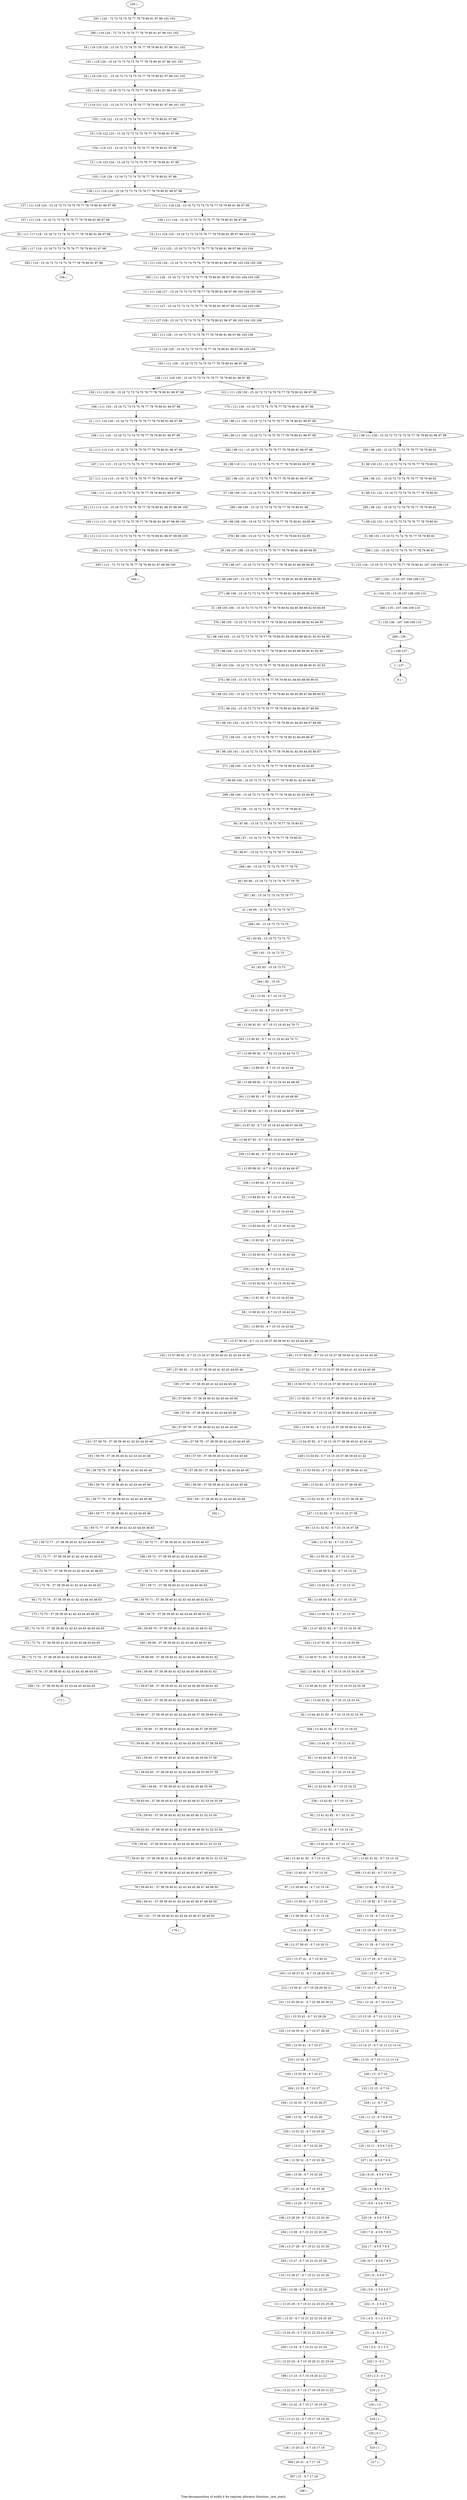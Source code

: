 digraph G {
graph [label="Tree-decomposition of width 4 for register allocator (function _test_start)"]
0[label="0 | : "];
1[label="1 | 137 : "];
2[label="2 | 136 137 : "];
3[label="3 | 135 136 : 107 108 109 110 "];
4[label="4 | 134 135 : 15 16 107 108 109 110 "];
5[label="5 | 133 134 : 15 16 72 73 74 75 76 77 78 79 80 81 107 108 109 110 "];
6[label="6 | 98 133 : 15 16 72 73 74 75 76 77 78 79 80 81 "];
7[label="7 | 98 132 133 : 15 16 72 73 74 75 76 77 78 79 80 81 "];
8[label="8 | 98 131 132 : 15 16 72 73 74 75 76 77 78 79 80 81 "];
9[label="9 | 98 130 131 : 15 16 72 73 74 75 76 77 78 79 80 81 "];
10[label="10 | 111 128 129 : 15 16 72 73 74 75 76 77 78 79 80 81 96 97 98 105 106 "];
11[label="11 | 111 127 128 : 15 16 72 73 74 75 76 77 78 79 80 81 96 97 98 103 104 105 106 "];
12[label="12 | 111 126 127 : 15 16 72 73 74 75 76 77 78 79 80 81 96 97 98 103 104 105 106 "];
13[label="13 | 111 125 126 : 15 16 72 73 74 75 76 77 78 79 80 81 96 97 98 103 104 105 106 "];
14[label="14 | 111 124 125 : 15 16 72 73 74 75 76 77 78 79 80 81 96 97 98 103 104 "];
15[label="15 | 118 123 124 : 15 16 72 73 74 75 76 77 78 79 80 81 97 98 "];
16[label="16 | 118 122 123 : 15 16 72 73 74 75 76 77 78 79 80 81 97 98 "];
17[label="17 | 118 121 122 : 15 16 72 73 74 75 76 77 78 79 80 81 97 98 101 102 "];
18[label="18 | 118 120 121 : 15 16 72 73 74 75 76 77 78 79 80 81 97 98 101 102 "];
19[label="19 | 118 119 120 : 15 16 72 73 74 75 76 77 78 79 80 81 97 98 101 102 "];
20[label="20 | 111 117 118 : 15 16 72 73 74 75 76 77 78 79 80 81 96 97 98 "];
21[label="21 | 111 116 130 : 15 16 72 73 74 75 76 77 78 79 80 81 96 97 98 "];
22[label="22 | 111 115 116 : 15 16 72 73 74 75 76 77 78 79 80 81 96 97 98 "];
23[label="23 | 111 114 115 : 15 16 72 73 74 75 76 77 78 79 80 81 96 97 98 "];
24[label="24 | 111 113 114 : 15 16 72 73 74 75 76 77 78 79 80 81 96 97 98 99 100 "];
25[label="25 | 111 112 113 : 15 16 72 73 74 75 76 77 78 79 80 81 96 97 98 99 100 "];
26[label="26 | 98 110 111 : 15 16 72 73 74 75 76 77 78 79 80 81 96 97 98 "];
27[label="27 | 98 109 110 : 15 16 72 73 74 75 76 77 78 79 80 81 96 97 98 "];
28[label="28 | 98 108 109 : 15 16 72 73 74 75 76 77 78 79 80 81 94 95 96 "];
29[label="29 | 98 107 108 : 15 16 72 73 74 75 76 77 78 79 80 81 88 89 94 95 "];
30[label="30 | 98 106 107 : 15 16 72 73 74 75 76 77 78 79 80 81 84 85 88 89 94 95 "];
31[label="31 | 98 105 106 : 15 16 72 73 74 75 76 77 78 79 80 81 84 85 88 89 92 93 94 95 "];
32[label="32 | 98 104 105 : 15 16 72 73 74 75 76 77 78 79 80 81 84 85 88 89 90 91 92 93 94 95 "];
33[label="33 | 98 103 104 : 15 16 72 73 74 75 76 77 78 79 80 81 84 85 88 89 90 91 92 93 "];
34[label="34 | 98 102 103 : 15 16 72 73 74 75 76 77 78 79 80 81 84 85 86 87 88 89 90 91 "];
35[label="35 | 98 101 102 : 15 16 72 73 74 75 76 77 78 79 80 81 84 85 86 87 88 89 "];
36[label="36 | 98 100 101 : 15 16 72 73 74 75 76 77 78 79 80 81 82 83 84 85 86 87 "];
37[label="37 | 98 99 100 : 15 16 72 73 74 75 76 77 78 79 80 81 82 83 84 85 "];
38[label="38 | 97 98 : 15 16 72 73 74 75 76 77 78 79 80 81 "];
39[label="39 | 96 97 : 15 16 72 73 74 75 76 77 78 79 80 81 "];
40[label="40 | 95 96 : 15 16 72 73 74 75 76 77 78 79 "];
41[label="41 | 94 95 : 15 16 72 73 74 75 76 77 "];
42[label="42 | 93 94 : 15 16 72 73 74 75 "];
43[label="43 | 92 93 : 15 16 72 73 "];
44[label="44 | 13 92 : 6 7 10 15 16 "];
45[label="45 | 13 91 92 : 6 7 10 15 16 70 71 "];
46[label="46 | 13 90 91 92 : 6 7 10 15 16 43 44 70 71 "];
47[label="47 | 13 89 90 92 : 6 7 10 15 16 43 44 70 71 "];
48[label="48 | 13 88 89 92 : 6 7 10 15 16 43 44 68 69 "];
49[label="49 | 13 87 88 92 : 6 7 10 15 16 43 44 66 67 68 69 "];
50[label="50 | 13 86 87 92 : 6 7 10 15 16 43 44 66 67 68 69 "];
51[label="51 | 13 85 86 92 : 6 7 10 15 16 43 44 66 67 "];
52[label="52 | 13 84 85 92 : 6 7 10 15 16 43 44 "];
53[label="53 | 13 83 84 92 : 6 7 10 15 16 43 44 "];
54[label="54 | 13 82 83 92 : 6 7 10 15 16 43 44 "];
55[label="55 | 13 81 82 92 : 6 7 10 15 16 43 44 "];
56[label="56 | 13 80 81 92 : 6 7 10 15 16 43 44 "];
57[label="57 | 13 57 80 92 : 6 7 10 15 16 37 38 39 40 41 42 43 44 45 46 "];
58[label="58 | 57 59 80 : 37 38 39 40 41 42 43 44 45 46 "];
59[label="59 | 57 59 79 : 37 38 39 40 41 42 43 44 45 46 "];
60[label="60 | 59 78 79 : 37 38 39 40 41 42 43 44 45 46 "];
61[label="61 | 59 77 78 : 37 38 39 40 41 42 43 44 45 46 "];
62[label="62 | 59 72 77 : 37 38 39 40 41 42 43 44 45 46 63 "];
63[label="63 | 72 76 77 : 37 38 39 40 41 42 43 44 45 46 63 "];
64[label="64 | 72 75 76 : 37 38 39 40 41 42 43 44 45 46 63 "];
65[label="65 | 72 74 75 : 37 38 39 40 41 42 43 44 45 46 63 64 65 "];
66[label="66 | 72 73 74 : 37 38 39 40 41 42 43 44 45 46 63 64 65 "];
67[label="67 | 59 71 72 : 37 38 39 40 41 42 43 44 45 46 63 "];
68[label="68 | 59 70 71 : 37 38 39 40 41 42 43 44 45 46 61 62 63 "];
69[label="69 | 59 69 70 : 37 38 39 40 41 42 43 44 45 46 61 62 "];
70[label="70 | 59 68 69 : 37 38 39 40 41 42 43 44 45 46 59 60 61 62 "];
71[label="71 | 59 67 68 : 37 38 39 40 41 42 43 44 45 46 59 60 61 62 "];
72[label="72 | 59 66 67 : 37 38 39 40 41 42 43 44 45 46 57 58 59 60 61 62 "];
73[label="73 | 59 65 66 : 37 38 39 40 41 42 43 44 45 46 55 56 57 58 59 60 "];
74[label="74 | 59 64 65 : 37 38 39 40 41 42 43 44 45 46 55 56 57 58 "];
75[label="75 | 59 63 64 : 37 38 39 40 41 42 43 44 45 46 51 52 53 54 55 56 "];
76[label="76 | 59 62 63 : 37 38 39 40 41 42 43 44 45 46 49 50 51 52 53 54 "];
77[label="77 | 59 61 62 : 37 38 39 40 41 42 43 44 45 46 47 48 49 50 51 52 53 54 "];
78[label="78 | 59 60 61 : 37 38 39 40 41 42 43 44 45 46 47 48 49 50 "];
79[label="79 | 57 58 59 : 37 38 39 40 41 42 43 44 45 46 "];
80[label="80 | 13 56 57 92 : 6 7 10 15 16 37 38 39 40 41 42 43 44 45 46 "];
81[label="81 | 13 55 56 92 : 6 7 10 15 16 37 38 39 40 41 42 43 44 45 46 "];
82[label="82 | 13 54 55 92 : 6 7 10 15 16 37 38 39 40 41 42 43 44 "];
83[label="83 | 13 53 54 92 : 6 7 10 15 16 37 38 39 40 41 42 "];
84[label="84 | 13 52 53 92 : 6 7 10 15 16 37 38 39 40 "];
85[label="85 | 13 51 52 92 : 6 7 10 15 16 37 38 "];
86[label="86 | 13 50 51 92 : 6 7 10 15 16 "];
87[label="87 | 13 49 50 51 92 : 6 7 10 15 16 "];
88[label="88 | 13 48 49 51 92 : 6 7 10 15 16 "];
89[label="89 | 13 47 48 51 92 : 6 7 10 15 16 35 36 "];
90[label="90 | 13 46 47 51 92 : 6 7 10 15 16 33 34 35 36 "];
91[label="91 | 13 45 46 51 92 : 6 7 10 15 16 33 34 35 36 "];
92[label="92 | 13 44 45 51 92 : 6 7 10 15 16 32 33 34 "];
93[label="93 | 13 43 44 92 : 6 7 10 15 16 32 "];
94[label="94 | 13 42 43 92 : 6 7 10 15 16 32 "];
95[label="95 | 13 41 42 92 : 6 7 10 15 16 "];
96[label="96 | 13 40 41 92 : 6 7 10 15 16 "];
97[label="97 | 13 39 40 41 : 6 7 10 15 16 "];
98[label="98 | 13 38 39 41 : 6 7 10 15 16 "];
99[label="99 | 13 37 38 41 : 6 7 10 30 31 "];
100[label="100 | 13 36 37 41 : 6 7 10 28 29 30 31 "];
101[label="101 | 13 35 36 41 : 6 7 10 28 29 30 31 "];
102[label="102 | 13 34 35 41 : 6 7 10 27 28 29 "];
103[label="103 | 13 33 34 : 6 7 10 27 "];
104[label="104 | 13 32 33 : 6 7 10 25 26 27 "];
105[label="105 | 13 31 32 : 6 7 10 25 26 "];
106[label="106 | 13 30 31 : 6 7 10 25 26 "];
107[label="107 | 13 29 30 : 6 7 10 25 26 "];
108[label="108 | 13 28 29 : 6 7 10 21 22 25 26 "];
109[label="109 | 13 27 28 : 6 7 10 21 22 25 26 "];
110[label="110 | 13 26 27 : 6 7 10 21 22 25 26 "];
111[label="111 | 13 25 26 : 6 7 10 21 22 23 24 25 26 "];
112[label="112 | 13 24 25 : 6 7 10 21 22 23 24 25 26 "];
113[label="113 | 13 23 24 : 6 7 10 19 20 21 22 23 24 "];
114[label="114 | 13 22 23 : 6 7 10 17 18 19 20 21 22 "];
115[label="115 | 13 21 22 : 6 7 10 17 18 19 20 "];
116[label="116 | 13 20 21 : 6 7 10 17 18 "];
117[label="117 | 13 19 92 : 6 7 10 15 16 "];
118[label="118 | 13 18 19 : 6 7 10 15 16 "];
119[label="119 | 13 17 18 : 6 7 10 15 16 "];
120[label="120 | 13 16 17 : 6 7 10 13 14 "];
121[label="121 | 13 15 16 : 6 7 10 11 12 13 14 "];
122[label="122 | 13 14 15 : 6 7 10 11 12 13 14 "];
123[label="123 | 12 13 : 6 7 10 "];
124[label="124 | 11 12 : 6 7 8 9 10 "];
125[label="125 | 10 11 : 4 5 6 7 8 9 "];
126[label="126 | 9 10 : 4 5 6 7 8 9 "];
127[label="127 | 8 9 : 4 5 6 7 8 9 "];
128[label="128 | 7 8 : 4 5 6 7 8 9 "];
129[label="129 | 6 7 : 4 5 6 7 8 9 "];
130[label="130 | 5 6 : 2 3 4 5 6 7 "];
131[label="131 | 4 5 : 0 1 2 3 4 5 "];
132[label="132 | 3 4 : 0 1 2 3 "];
133[label="133 | 2 3 : 0 1 "];
134[label="134 | 1 2 : "];
135[label="135 | 0 1 : "];
136[label="136 | 111 118 124 : 15 16 72 73 74 75 76 77 78 79 80 81 96 97 98 "];
137[label="137 | 111 118 124 : 15 16 72 73 74 75 76 77 78 79 80 81 96 97 98 "];
138[label="138 | 111 129 130 : 15 16 72 73 74 75 76 77 78 79 80 81 96 97 98 "];
139[label="139 | 111 129 130 : 15 16 72 73 74 75 76 77 78 79 80 81 96 97 98 "];
140[label="140 | 98 111 130 : 15 16 72 73 74 75 76 77 78 79 80 81 96 97 98 "];
141[label="141 | 59 72 77 : 37 38 39 40 41 42 43 44 45 46 63 "];
142[label="142 | 59 72 77 : 37 38 39 40 41 42 43 44 45 46 63 "];
143[label="143 | 57 59 79 : 37 38 39 40 41 42 43 44 45 46 "];
144[label="144 | 57 59 79 : 37 38 39 40 41 42 43 44 45 46 "];
145[label="145 | 13 57 80 92 : 6 7 10 15 16 37 38 39 40 41 42 43 44 45 46 "];
146[label="146 | 13 40 41 92 : 6 7 10 15 16 "];
147[label="147 | 13 40 41 92 : 6 7 10 15 16 "];
148[label="148 | 13 57 80 92 : 6 7 10 15 16 37 38 39 40 41 42 43 44 45 46 "];
149[label="149 | 98 111 130 : 15 16 72 73 74 75 76 77 78 79 80 81 96 97 98 "];
150[label="150 | : "];
151[label="151 | 118 120 : 15 16 72 73 74 75 76 77 78 79 80 81 97 98 101 102 "];
152[label="152 | 118 121 : 15 16 72 73 74 75 76 77 78 79 80 81 97 98 101 102 "];
153[label="153 | 118 122 : 15 16 72 73 74 75 76 77 78 79 80 81 97 98 "];
154[label="154 | 118 123 : 15 16 72 73 74 75 76 77 78 79 80 81 97 98 "];
155[label="155 | 118 124 : 15 16 72 73 74 75 76 77 78 79 80 81 97 98 "];
156[label="156 | : "];
157[label="157 | 111 118 : 15 16 72 73 74 75 76 77 78 79 80 81 96 97 98 "];
158[label="158 | 111 124 : 15 16 72 73 74 75 76 77 78 79 80 81 96 97 98 "];
159[label="159 | 111 125 : 15 16 72 73 74 75 76 77 78 79 80 81 96 97 98 103 104 "];
160[label="160 | 111 126 : 15 16 72 73 74 75 76 77 78 79 80 81 96 97 98 103 104 105 106 "];
161[label="161 | 111 127 : 15 16 72 73 74 75 76 77 78 79 80 81 96 97 98 103 104 105 106 "];
162[label="162 | 111 128 : 15 16 72 73 74 75 76 77 78 79 80 81 96 97 98 105 106 "];
163[label="163 | 111 129 : 15 16 72 73 74 75 76 77 78 79 80 81 96 97 98 "];
164[label="164 | : "];
165[label="165 | 111 113 : 15 16 72 73 74 75 76 77 78 79 80 81 96 97 98 99 100 "];
166[label="166 | 111 114 : 15 16 72 73 74 75 76 77 78 79 80 81 96 97 98 "];
167[label="167 | 111 115 : 15 16 72 73 74 75 76 77 78 79 80 81 96 97 98 "];
168[label="168 | 111 116 : 15 16 72 73 74 75 76 77 78 79 80 81 96 97 98 "];
169[label="169 | 111 130 : 15 16 72 73 74 75 76 77 78 79 80 81 96 97 98 "];
170[label="170 | 111 130 : 15 16 72 73 74 75 76 77 78 79 80 81 96 97 98 "];
171[label="171 | : "];
172[label="172 | 72 74 : 37 38 39 40 41 42 43 44 45 46 63 64 65 "];
173[label="173 | 72 75 : 37 38 39 40 41 42 43 44 45 46 63 "];
174[label="174 | 72 76 : 37 38 39 40 41 42 43 44 45 46 63 "];
175[label="175 | 72 77 : 37 38 39 40 41 42 43 44 45 46 63 "];
176[label="176 | : "];
177[label="177 | 59 61 : 37 38 39 40 41 42 43 44 45 46 47 48 49 50 "];
178[label="178 | 59 62 : 37 38 39 40 41 42 43 44 45 46 49 50 51 52 53 54 "];
179[label="179 | 59 63 : 37 38 39 40 41 42 43 44 45 46 51 52 53 54 "];
180[label="180 | 59 64 : 37 38 39 40 41 42 43 44 45 46 55 56 "];
181[label="181 | 59 65 : 37 38 39 40 41 42 43 44 45 46 55 56 57 58 "];
182[label="182 | 59 66 : 37 38 39 40 41 42 43 44 45 46 57 58 59 60 "];
183[label="183 | 59 67 : 37 38 39 40 41 42 43 44 45 46 59 60 61 62 "];
184[label="184 | 59 68 : 37 38 39 40 41 42 43 44 45 46 59 60 61 62 "];
185[label="185 | 59 69 : 37 38 39 40 41 42 43 44 45 46 61 62 "];
186[label="186 | 59 70 : 37 38 39 40 41 42 43 44 45 46 61 62 "];
187[label="187 | 59 71 : 37 38 39 40 41 42 43 44 45 46 63 "];
188[label="188 | 59 72 : 37 38 39 40 41 42 43 44 45 46 63 "];
189[label="189 | 59 77 : 37 38 39 40 41 42 43 44 45 46 "];
190[label="190 | 59 78 : 37 38 39 40 41 42 43 44 45 46 "];
191[label="191 | 59 79 : 37 38 39 40 41 42 43 44 45 46 "];
192[label="192 | : "];
193[label="193 | 57 59 : 37 38 39 40 41 42 43 44 45 46 "];
194[label="194 | 57 59 : 37 38 39 40 41 42 43 44 45 46 "];
195[label="195 | 57 80 : 37 38 39 40 41 42 43 44 45 46 "];
196[label="196 | : "];
197[label="197 | 13 21 : 6 7 10 17 18 "];
198[label="198 | 13 22 : 6 7 10 17 18 19 20 "];
199[label="199 | 13 23 : 6 7 10 19 20 21 22 "];
200[label="200 | 13 24 : 6 7 10 21 22 23 24 "];
201[label="201 | 13 25 : 6 7 10 21 22 23 24 25 26 "];
202[label="202 | 13 26 : 6 7 10 21 22 25 26 "];
203[label="203 | 13 27 : 6 7 10 21 22 25 26 "];
204[label="204 | 13 28 : 6 7 10 21 22 25 26 "];
205[label="205 | 13 29 : 6 7 10 25 26 "];
206[label="206 | 13 30 : 6 7 10 25 26 "];
207[label="207 | 13 31 : 6 7 10 25 26 "];
208[label="208 | 13 32 : 6 7 10 25 26 "];
209[label="209 | 13 33 : 6 7 10 27 "];
210[label="210 | 13 34 : 6 7 10 27 "];
211[label="211 | 13 35 41 : 6 7 10 28 29 "];
212[label="212 | 13 36 41 : 6 7 10 28 29 30 31 "];
213[label="213 | 13 37 41 : 6 7 10 30 31 "];
214[label="214 | 13 38 41 : 6 7 10 "];
215[label="215 | 13 39 41 : 6 7 10 15 16 "];
216[label="216 | 13 40 41 : 6 7 10 15 16 "];
217[label="217 | : "];
218[label="218 | 1 : "];
219[label="219 | 2 : "];
220[label="220 | 3 : 0 1 "];
221[label="221 | 4 : 0 1 2 3 "];
222[label="222 | 5 : 2 3 4 5 "];
223[label="223 | 6 : 4 5 6 7 "];
224[label="224 | 7 : 4 5 6 7 8 9 "];
225[label="225 | 8 : 4 5 6 7 8 9 "];
226[label="226 | 9 : 4 5 6 7 8 9 "];
227[label="227 | 10 : 4 5 6 7 8 9 "];
228[label="228 | 11 : 6 7 8 9 "];
229[label="229 | 12 : 6 7 10 "];
230[label="230 | 13 : 6 7 10 "];
231[label="231 | 13 15 : 6 7 10 11 12 13 14 "];
232[label="232 | 13 16 : 6 7 10 13 14 "];
233[label="233 | 13 17 : 6 7 10 "];
234[label="234 | 13 18 : 6 7 10 15 16 "];
235[label="235 | 13 19 : 6 7 10 15 16 "];
236[label="236 | 13 92 : 6 7 10 15 16 "];
237[label="237 | 13 41 92 : 6 7 10 15 16 "];
238[label="238 | 13 42 92 : 6 7 10 15 16 "];
239[label="239 | 13 43 92 : 6 7 10 15 16 32 "];
240[label="240 | 13 44 92 : 6 7 10 15 16 32 "];
241[label="241 | 13 45 51 92 : 6 7 10 15 16 33 34 "];
242[label="242 | 13 46 51 92 : 6 7 10 15 16 33 34 35 36 "];
243[label="243 | 13 47 51 92 : 6 7 10 15 16 35 36 "];
244[label="244 | 13 48 51 92 : 6 7 10 15 16 "];
245[label="245 | 13 49 51 92 : 6 7 10 15 16 "];
246[label="246 | 13 51 92 : 6 7 10 15 16 "];
247[label="247 | 13 52 92 : 6 7 10 15 16 37 38 "];
248[label="248 | 13 53 92 : 6 7 10 15 16 37 38 39 40 "];
249[label="249 | 13 54 92 : 6 7 10 15 16 37 38 39 40 41 42 "];
250[label="250 | 13 55 92 : 6 7 10 15 16 37 38 39 40 41 42 43 44 "];
251[label="251 | 13 56 92 : 6 7 10 15 16 37 38 39 40 41 42 43 44 45 46 "];
252[label="252 | 13 57 92 : 6 7 10 15 16 37 38 39 40 41 42 43 44 45 46 "];
253[label="253 | 13 80 92 : 6 7 10 15 16 43 44 "];
254[label="254 | 13 81 92 : 6 7 10 15 16 43 44 "];
255[label="255 | 13 82 92 : 6 7 10 15 16 43 44 "];
256[label="256 | 13 83 92 : 6 7 10 15 16 43 44 "];
257[label="257 | 13 84 92 : 6 7 10 15 16 43 44 "];
258[label="258 | 13 85 92 : 6 7 10 15 16 43 44 "];
259[label="259 | 13 86 92 : 6 7 10 15 16 43 44 66 67 "];
260[label="260 | 13 87 92 : 6 7 10 15 16 43 44 66 67 68 69 "];
261[label="261 | 13 88 92 : 6 7 10 15 16 43 44 68 69 "];
262[label="262 | 13 89 92 : 6 7 10 15 16 43 44 "];
263[label="263 | 13 90 92 : 6 7 10 15 16 43 44 70 71 "];
264[label="264 | 92 : 15 16 "];
265[label="265 | 93 : 15 16 72 73 "];
266[label="266 | 94 : 15 16 72 73 74 75 "];
267[label="267 | 95 : 15 16 72 73 74 75 76 77 "];
268[label="268 | 96 : 15 16 72 73 74 75 76 77 78 79 "];
269[label="269 | 97 : 15 16 72 73 74 75 76 77 78 79 80 81 "];
270[label="270 | 98 : 15 16 72 73 74 75 76 77 78 79 80 81 "];
271[label="271 | 98 100 : 15 16 72 73 74 75 76 77 78 79 80 81 82 83 84 85 "];
272[label="272 | 98 101 : 15 16 72 73 74 75 76 77 78 79 80 81 84 85 86 87 "];
273[label="273 | 98 102 : 15 16 72 73 74 75 76 77 78 79 80 81 84 85 86 87 88 89 "];
274[label="274 | 98 103 : 15 16 72 73 74 75 76 77 78 79 80 81 84 85 88 89 90 91 "];
275[label="275 | 98 104 : 15 16 72 73 74 75 76 77 78 79 80 81 84 85 88 89 90 91 92 93 "];
276[label="276 | 98 105 : 15 16 72 73 74 75 76 77 78 79 80 81 84 85 88 89 92 93 94 95 "];
277[label="277 | 98 106 : 15 16 72 73 74 75 76 77 78 79 80 81 84 85 88 89 94 95 "];
278[label="278 | 98 107 : 15 16 72 73 74 75 76 77 78 79 80 81 88 89 94 95 "];
279[label="279 | 98 108 : 15 16 72 73 74 75 76 77 78 79 80 81 94 95 "];
280[label="280 | 98 109 : 15 16 72 73 74 75 76 77 78 79 80 81 96 "];
281[label="281 | 98 110 : 15 16 72 73 74 75 76 77 78 79 80 81 96 97 98 "];
282[label="282 | 98 111 : 15 16 72 73 74 75 76 77 78 79 80 81 96 97 98 "];
283[label="283 | 98 130 : 15 16 72 73 74 75 76 77 78 79 80 81 "];
284[label="284 | 98 131 : 15 16 72 73 74 75 76 77 78 79 80 81 "];
285[label="285 | 98 132 : 15 16 72 73 74 75 76 77 78 79 80 81 "];
286[label="286 | 133 : 15 16 72 73 74 75 76 77 78 79 80 81 "];
287[label="287 | 134 : 15 16 107 108 109 110 "];
288[label="288 | 135 : 107 108 109 110 "];
289[label="289 | 136 : "];
290[label="290 | 119 120 : 72 73 74 75 76 77 78 79 80 81 97 98 101 102 "];
291[label="291 | 120 : 72 73 74 75 76 77 78 79 80 81 97 98 101 102 "];
292[label="292 | 117 118 : 15 16 72 73 74 75 76 77 78 79 80 81 97 98 "];
293[label="293 | 118 : 15 16 72 73 74 75 76 77 78 79 80 81 97 98 "];
294[label="294 | 112 113 : 72 73 74 75 76 77 78 79 80 81 97 98 99 100 "];
295[label="295 | 113 : 72 73 74 75 76 77 78 79 80 81 97 98 99 100 "];
296[label="296 | 98 100 : 15 16 72 73 74 75 76 77 78 79 80 81 82 83 84 85 "];
297[label="297 | 57 80 92 : 15 16 37 38 39 40 41 42 43 44 45 46 "];
298[label="298 | 73 74 : 37 38 39 40 41 42 43 44 45 46 64 65 "];
299[label="299 | 74 : 37 38 39 40 41 42 43 44 45 46 64 65 "];
300[label="300 | 60 61 : 37 38 39 40 41 42 43 44 45 46 47 48 49 50 "];
301[label="301 | 61 : 37 38 39 40 41 42 43 44 45 46 47 48 49 50 "];
302[label="302 | 58 59 : 37 38 39 40 41 42 43 44 45 46 "];
303[label="303 | 59 : 37 38 39 40 41 42 43 44 45 46 "];
304[label="304 | 13 44 51 92 : 6 7 10 15 16 32 "];
305[label="305 | 13 34 41 : 6 7 10 27 "];
306[label="306 | 20 21 : 6 7 17 18 "];
307[label="307 | 21 : 6 7 17 18 "];
308[label="308 | 13 41 92 : 6 7 10 15 16 "];
309[label="309 | 13 15 : 6 7 10 11 12 13 14 "];
310[label="310 | 1 : "];
311[label="311 | 98 111 130 : 15 16 72 73 74 75 76 77 78 79 80 81 96 97 98 "];
312[label="312 | 111 129 130 : 15 16 72 73 74 75 76 77 78 79 80 81 96 97 98 "];
313[label="313 | 111 118 124 : 15 16 72 73 74 75 76 77 78 79 80 81 96 97 98 "];
44->45 ;
45->46 ;
86->87 ;
62->141 ;
62->142 ;
59->143 ;
59->144 ;
57->145 ;
96->146 ;
96->147 ;
57->148 ;
157->20 ;
137->157 ;
165->25 ;
24->165 ;
166->24 ;
23->166 ;
167->23 ;
22->167 ;
168->22 ;
21->168 ;
169->21 ;
139->169 ;
172->66 ;
65->172 ;
173->65 ;
64->173 ;
174->64 ;
63->174 ;
175->63 ;
141->175 ;
177->78 ;
77->177 ;
178->77 ;
76->178 ;
179->76 ;
75->179 ;
180->75 ;
74->180 ;
181->74 ;
73->181 ;
182->73 ;
72->182 ;
183->72 ;
71->183 ;
184->71 ;
70->184 ;
185->70 ;
69->185 ;
186->69 ;
68->186 ;
187->68 ;
67->187 ;
188->67 ;
142->188 ;
189->62 ;
61->189 ;
190->61 ;
60->190 ;
191->60 ;
143->191 ;
193->79 ;
144->193 ;
194->59 ;
58->194 ;
195->58 ;
197->116 ;
115->197 ;
198->115 ;
114->198 ;
199->114 ;
113->199 ;
200->113 ;
112->200 ;
201->112 ;
111->201 ;
202->111 ;
110->202 ;
203->110 ;
109->203 ;
204->109 ;
108->204 ;
205->108 ;
107->205 ;
206->107 ;
106->206 ;
207->106 ;
105->207 ;
208->105 ;
104->208 ;
209->104 ;
103->209 ;
210->103 ;
211->102 ;
101->211 ;
212->101 ;
100->212 ;
213->100 ;
99->213 ;
214->99 ;
98->214 ;
215->98 ;
97->215 ;
216->97 ;
146->216 ;
218->135 ;
134->218 ;
219->134 ;
133->219 ;
220->133 ;
132->220 ;
221->132 ;
131->221 ;
222->131 ;
130->222 ;
223->130 ;
129->223 ;
224->129 ;
128->224 ;
225->128 ;
127->225 ;
226->127 ;
126->226 ;
227->126 ;
125->227 ;
228->125 ;
124->228 ;
229->124 ;
123->229 ;
230->123 ;
231->122 ;
121->231 ;
232->121 ;
120->232 ;
233->120 ;
119->233 ;
234->119 ;
118->234 ;
235->118 ;
117->235 ;
236->117 ;
237->96 ;
95->237 ;
238->95 ;
94->238 ;
239->94 ;
93->239 ;
240->93 ;
241->92 ;
91->241 ;
242->91 ;
90->242 ;
243->90 ;
89->243 ;
244->89 ;
88->244 ;
245->88 ;
87->245 ;
246->86 ;
85->246 ;
247->85 ;
84->247 ;
248->84 ;
83->248 ;
249->83 ;
82->249 ;
250->82 ;
81->250 ;
251->81 ;
80->251 ;
252->80 ;
148->252 ;
253->57 ;
56->253 ;
254->56 ;
55->254 ;
255->55 ;
54->255 ;
256->54 ;
53->256 ;
257->53 ;
52->257 ;
258->52 ;
51->258 ;
259->51 ;
50->259 ;
260->50 ;
49->260 ;
261->49 ;
48->261 ;
262->48 ;
47->262 ;
263->47 ;
46->263 ;
264->44 ;
43->264 ;
265->43 ;
42->265 ;
266->42 ;
41->266 ;
267->41 ;
40->267 ;
268->40 ;
39->268 ;
269->39 ;
38->269 ;
270->38 ;
271->37 ;
36->271 ;
272->36 ;
35->272 ;
273->35 ;
34->273 ;
274->34 ;
33->274 ;
275->33 ;
32->275 ;
276->32 ;
31->276 ;
277->31 ;
30->277 ;
278->30 ;
29->278 ;
279->29 ;
28->279 ;
280->28 ;
27->280 ;
281->27 ;
26->281 ;
282->26 ;
149->282 ;
20->292 ;
293->156 ;
292->293 ;
25->294 ;
295->164 ;
294->295 ;
296->270 ;
37->296 ;
297->195 ;
145->297 ;
66->298 ;
299->171 ;
298->299 ;
78->300 ;
301->176 ;
300->301 ;
79->302 ;
303->192 ;
302->303 ;
304->240 ;
92->304 ;
305->210 ;
102->305 ;
116->306 ;
307->196 ;
306->307 ;
308->236 ;
147->308 ;
309->230 ;
122->309 ;
310->217 ;
135->310 ;
150->291 ;
291->290 ;
290->19 ;
19->151 ;
151->18 ;
18->152 ;
152->17 ;
17->153 ;
153->16 ;
16->154 ;
154->15 ;
15->155 ;
155->136 ;
158->14 ;
14->159 ;
159->13 ;
13->160 ;
160->12 ;
12->161 ;
161->11 ;
11->162 ;
162->10 ;
10->163 ;
163->138 ;
170->140 ;
283->9 ;
9->284 ;
284->8 ;
8->285 ;
285->7 ;
7->6 ;
6->286 ;
286->5 ;
5->287 ;
287->4 ;
4->288 ;
288->3 ;
3->289 ;
289->2 ;
2->1 ;
1->0 ;
311->283 ;
312->170 ;
313->158 ;
140->149 ;
140->311 ;
138->139 ;
138->312 ;
136->137 ;
136->313 ;
}
